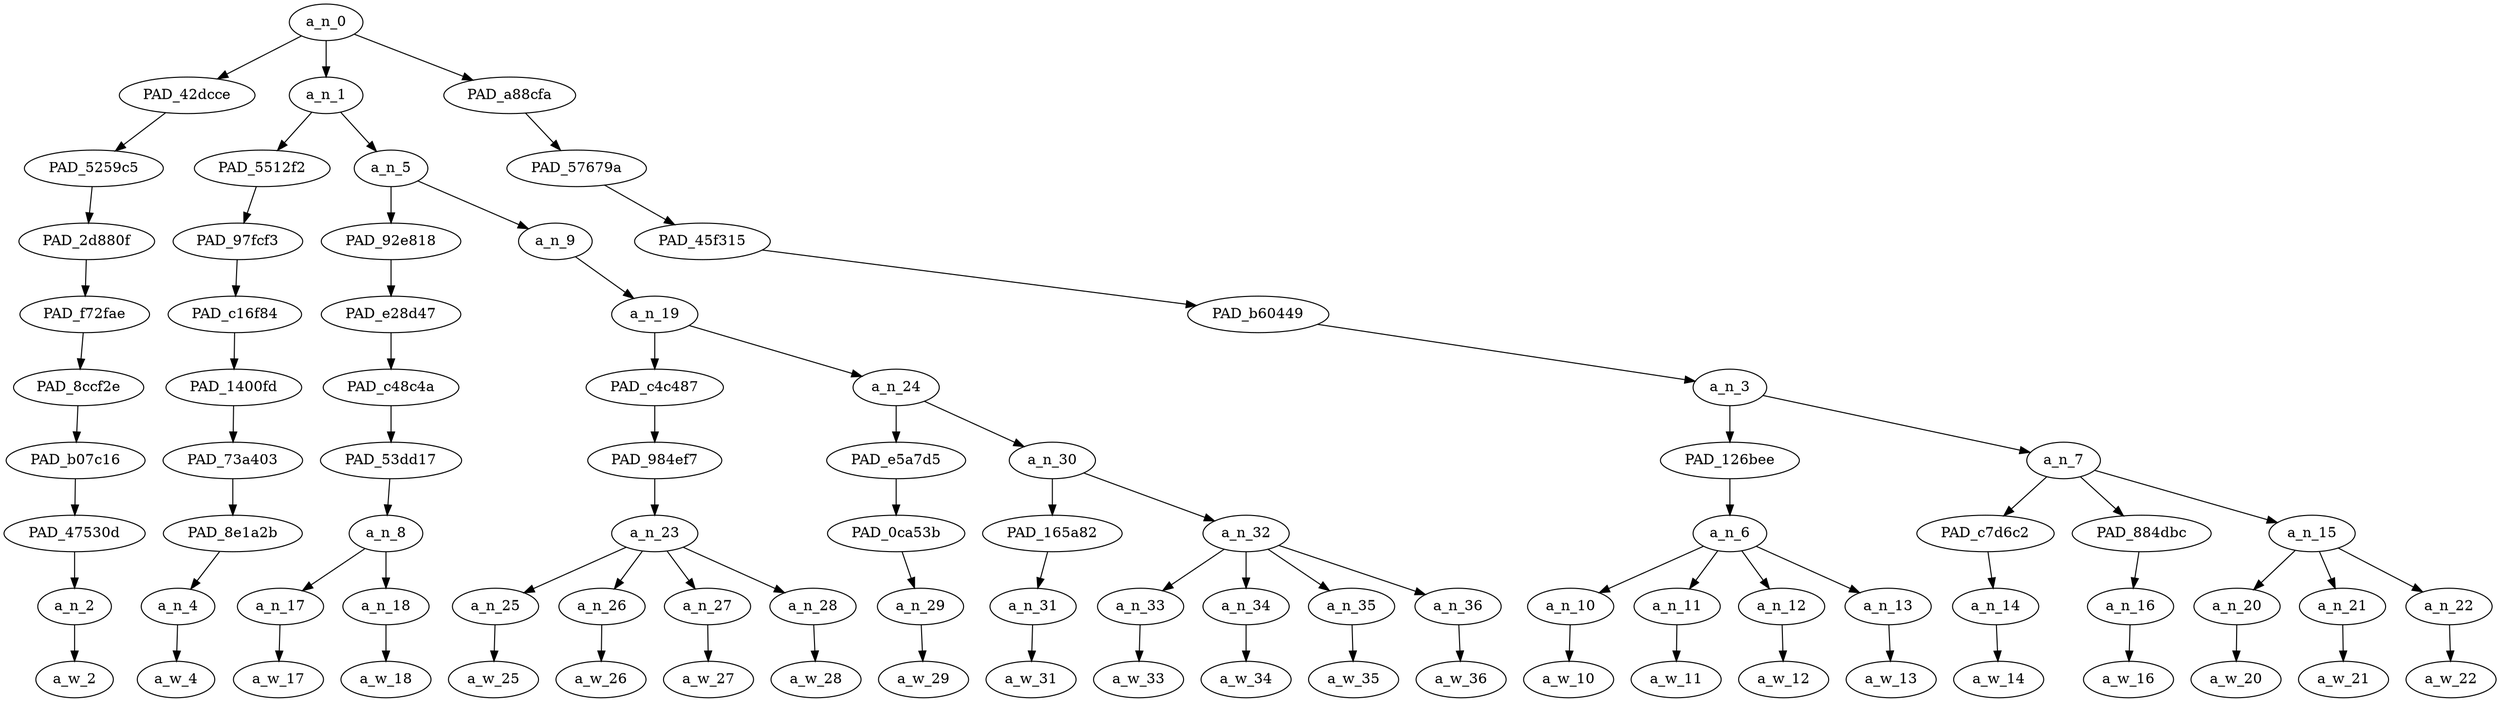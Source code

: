 strict digraph "" {
	a_n_0	[div_dir=1,
		index=0,
		level=9,
		pos="10.901041666666666,9!",
		text_span="[0, 1, 2, 3, 4, 5, 6, 7, 8, 9, 10, 11, 12, 13, 14, 15, 16, 17, 18, 19, 20, 21, 22]",
		value=1.00000001];
	PAD_42dcce	[div_dir=1,
		index=1,
		level=8,
		pos="13.0,8!",
		text_span="[13]",
		value=0.02826235];
	a_n_0 -> PAD_42dcce;
	a_n_1	[div_dir=1,
		index=0,
		level=8,
		pos="1.953125,8!",
		text_span="[0, 1, 2, 3, 4, 5, 6, 7, 8, 9, 10, 11, 12]",
		value=0.52970913];
	a_n_0 -> a_n_1;
	PAD_a88cfa	[div_dir=1,
		index=2,
		level=8,
		pos="17.75,8!",
		text_span="[14, 15, 16, 17, 18, 19, 20, 21, 22]",
		value=0.44189934];
	a_n_0 -> PAD_a88cfa;
	PAD_5259c5	[div_dir=1,
		index=2,
		level=7,
		pos="13.0,7!",
		text_span="[13]",
		value=0.02826235];
	PAD_42dcce -> PAD_5259c5;
	PAD_2d880f	[div_dir=1,
		index=3,
		level=6,
		pos="13.0,6!",
		text_span="[13]",
		value=0.02826235];
	PAD_5259c5 -> PAD_2d880f;
	PAD_f72fae	[div_dir=1,
		index=3,
		level=5,
		pos="13.0,5!",
		text_span="[13]",
		value=0.02826235];
	PAD_2d880f -> PAD_f72fae;
	PAD_8ccf2e	[div_dir=1,
		index=4,
		level=4,
		pos="13.0,4!",
		text_span="[13]",
		value=0.02826235];
	PAD_f72fae -> PAD_8ccf2e;
	PAD_b07c16	[div_dir=1,
		index=5,
		level=3,
		pos="13.0,3!",
		text_span="[13]",
		value=0.02826235];
	PAD_8ccf2e -> PAD_b07c16;
	PAD_47530d	[div_dir=1,
		index=6,
		level=2,
		pos="13.0,2!",
		text_span="[13]",
		value=0.02826235];
	PAD_b07c16 -> PAD_47530d;
	a_n_2	[div_dir=1,
		index=13,
		level=1,
		pos="13.0,1!",
		text_span="[13]",
		value=0.02826235];
	PAD_47530d -> a_n_2;
	a_w_2	[div_dir=0,
		index=13,
		level=0,
		pos="13,0!",
		text_span="[13]",
		value=and];
	a_n_2 -> a_w_2;
	PAD_5512f2	[div_dir=1,
		index=0,
		level=7,
		pos="0.0,7!",
		text_span="[0]",
		value=0.03419282];
	a_n_1 -> PAD_5512f2;
	a_n_5	[div_dir=1,
		index=1,
		level=7,
		pos="3.90625,7!",
		text_span="[1, 2, 3, 4, 5, 6, 7, 8, 9, 10, 11, 12]",
		value=0.49540650];
	a_n_1 -> a_n_5;
	PAD_97fcf3	[div_dir=1,
		index=0,
		level=6,
		pos="0.0,6!",
		text_span="[0]",
		value=0.03419282];
	PAD_5512f2 -> PAD_97fcf3;
	PAD_c16f84	[div_dir=1,
		index=0,
		level=5,
		pos="0.0,5!",
		text_span="[0]",
		value=0.03419282];
	PAD_97fcf3 -> PAD_c16f84;
	PAD_1400fd	[div_dir=1,
		index=0,
		level=4,
		pos="0.0,4!",
		text_span="[0]",
		value=0.03419282];
	PAD_c16f84 -> PAD_1400fd;
	PAD_73a403	[div_dir=1,
		index=0,
		level=3,
		pos="0.0,3!",
		text_span="[0]",
		value=0.03419282];
	PAD_1400fd -> PAD_73a403;
	PAD_8e1a2b	[div_dir=1,
		index=0,
		level=2,
		pos="0.0,2!",
		text_span="[0]",
		value=0.03419282];
	PAD_73a403 -> PAD_8e1a2b;
	a_n_4	[div_dir=1,
		index=0,
		level=1,
		pos="0.0,1!",
		text_span="[0]",
		value=0.03419282];
	PAD_8e1a2b -> a_n_4;
	a_w_4	[div_dir=0,
		index=0,
		level=0,
		pos="0,0!",
		text_span="[0]",
		value="<user>"];
	a_n_4 -> a_w_4;
	PAD_92e818	[div_dir=1,
		index=1,
		level=6,
		pos="1.5,6!",
		text_span="[1, 2]",
		value=0.06996512];
	a_n_5 -> PAD_92e818;
	a_n_9	[div_dir=1,
		index=2,
		level=6,
		pos="6.3125,6!",
		text_span="[3, 4, 5, 6, 7, 8, 9, 10, 11, 12]",
		value=0.42536146];
	a_n_5 -> a_n_9;
	PAD_e28d47	[div_dir=1,
		index=1,
		level=5,
		pos="1.5,5!",
		text_span="[1, 2]",
		value=0.06996512];
	PAD_92e818 -> PAD_e28d47;
	PAD_c48c4a	[div_dir=1,
		index=1,
		level=4,
		pos="1.5,4!",
		text_span="[1, 2]",
		value=0.06996512];
	PAD_e28d47 -> PAD_c48c4a;
	PAD_53dd17	[div_dir=1,
		index=1,
		level=3,
		pos="1.5,3!",
		text_span="[1, 2]",
		value=0.06996512];
	PAD_c48c4a -> PAD_53dd17;
	a_n_8	[div_dir=1,
		index=1,
		level=2,
		pos="1.5,2!",
		text_span="[1, 2]",
		value=0.06996512];
	PAD_53dd17 -> a_n_8;
	a_n_17	[div_dir=1,
		index=1,
		level=1,
		pos="1.0,1!",
		text_span="[1]",
		value=0.03599959];
	a_n_8 -> a_n_17;
	a_n_18	[div_dir=-1,
		index=2,
		level=1,
		pos="2.0,1!",
		text_span="[2]",
		value=0.03392395];
	a_n_8 -> a_n_18;
	a_w_17	[div_dir=0,
		index=1,
		level=0,
		pos="1,0!",
		text_span="[1]",
		value=well];
	a_n_17 -> a_w_17;
	a_w_18	[div_dir=0,
		index=2,
		level=0,
		pos="2,0!",
		text_span="[2]",
		value=done];
	a_n_18 -> a_w_18;
	a_n_19	[div_dir=1,
		index=2,
		level=5,
		pos="6.3125,5!",
		text_span="[3, 4, 5, 6, 7, 8, 9, 10, 11, 12]",
		value=0.42529178];
	a_n_9 -> a_n_19;
	PAD_c4c487	[div_dir=1,
		index=2,
		level=4,
		pos="4.5,4!",
		text_span="[3, 4, 5, 6]",
		value=0.15224084];
	a_n_19 -> PAD_c4c487;
	a_n_24	[div_dir=1,
		index=3,
		level=4,
		pos="8.125,4!",
		text_span="[7, 8, 9, 10, 11, 12]",
		value=0.27298125];
	a_n_19 -> a_n_24;
	PAD_984ef7	[div_dir=1,
		index=2,
		level=3,
		pos="4.5,3!",
		text_span="[3, 4, 5, 6]",
		value=0.15224084];
	PAD_c4c487 -> PAD_984ef7;
	a_n_23	[div_dir=1,
		index=2,
		level=2,
		pos="4.5,2!",
		text_span="[3, 4, 5, 6]",
		value=0.15224084];
	PAD_984ef7 -> a_n_23;
	a_n_25	[div_dir=1,
		index=3,
		level=1,
		pos="3.0,1!",
		text_span="[3]",
		value=0.03028198];
	a_n_23 -> a_n_25;
	a_n_26	[div_dir=-1,
		index=4,
		level=1,
		pos="4.0,1!",
		text_span="[4]",
		value=0.04088674];
	a_n_23 -> a_n_26;
	a_n_27	[div_dir=1,
		index=5,
		level=1,
		pos="5.0,1!",
		text_span="[5]",
		value=0.02762300];
	a_n_23 -> a_n_27;
	a_n_28	[div_dir=1,
		index=6,
		level=1,
		pos="6.0,1!",
		text_span="[6]",
		value=0.05333659];
	a_n_23 -> a_n_28;
	a_w_25	[div_dir=0,
		index=3,
		level=0,
		pos="3,0!",
		text_span="[3]",
		value=the];
	a_n_25 -> a_w_25;
	a_w_26	[div_dir=0,
		index=4,
		level=0,
		pos="4,0!",
		text_span="[4]",
		value=white];
	a_n_26 -> a_w_26;
	a_w_27	[div_dir=0,
		index=5,
		level=0,
		pos="5,0!",
		text_span="[5]",
		value=e];
	a_n_27 -> a_w_27;
	a_w_28	[div_dir=0,
		index=6,
		level=0,
		pos="6,0!",
		text_span="[6]",
		value=pawn];
	a_n_28 -> a_w_28;
	PAD_e5a7d5	[div_dir=-1,
		index=3,
		level=3,
		pos="7.0,3!",
		text_span="[7]",
		value=0.04022435];
	a_n_24 -> PAD_e5a7d5;
	a_n_30	[div_dir=1,
		index=4,
		level=3,
		pos="9.25,3!",
		text_span="[8, 9, 10, 11, 12]",
		value=0.23274559];
	a_n_24 -> a_n_30;
	PAD_0ca53b	[div_dir=-1,
		index=3,
		level=2,
		pos="7.0,2!",
		text_span="[7]",
		value=0.04022435];
	PAD_e5a7d5 -> PAD_0ca53b;
	a_n_29	[div_dir=-1,
		index=7,
		level=1,
		pos="7.0,1!",
		text_span="[7]",
		value=0.04022435];
	PAD_0ca53b -> a_n_29;
	a_w_29	[div_dir=0,
		index=7,
		level=0,
		pos="7,0!",
		text_span="[7]",
		value=promotes];
	a_n_29 -> a_w_29;
	PAD_165a82	[div_dir=1,
		index=4,
		level=2,
		pos="8.0,2!",
		text_span="[8]",
		value=0.02285754];
	a_n_30 -> PAD_165a82;
	a_n_32	[div_dir=1,
		index=5,
		level=2,
		pos="10.5,2!",
		text_span="[9, 10, 11, 12]",
		value=0.20979001];
	a_n_30 -> a_n_32;
	a_n_31	[div_dir=1,
		index=8,
		level=1,
		pos="8.0,1!",
		text_span="[8]",
		value=0.02285754];
	PAD_165a82 -> a_n_31;
	a_w_31	[div_dir=0,
		index=8,
		level=0,
		pos="8,0!",
		text_span="[8]",
		value=to];
	a_n_31 -> a_w_31;
	a_n_33	[div_dir=1,
		index=9,
		level=1,
		pos="9.0,1!",
		text_span="[9]",
		value=0.02037347];
	a_n_32 -> a_n_33;
	a_n_34	[div_dir=1,
		index=10,
		level=1,
		pos="10.0,1!",
		text_span="[10]",
		value=0.02087567];
	a_n_32 -> a_n_34;
	a_n_35	[div_dir=1,
		index=11,
		level=1,
		pos="11.0,1!",
		text_span="[11]",
		value=0.02941535];
	a_n_32 -> a_n_35;
	a_n_36	[div_dir=-1,
		index=12,
		level=1,
		pos="12.0,1!",
		text_span="[12]",
		value=0.13906884];
	a_n_32 -> a_n_36;
	a_w_33	[div_dir=0,
		index=9,
		level=0,
		pos="9,0!",
		text_span="[9]",
		value=all];
	a_n_33 -> a_w_33;
	a_w_34	[div_dir=0,
		index=10,
		level=0,
		pos="10,0!",
		text_span="[10]",
		value=possible];
	a_n_34 -> a_w_34;
	a_w_35	[div_dir=0,
		index=11,
		level=0,
		pos="11,0!",
		text_span="[11]",
		value=pieces];
	a_n_35 -> a_w_35;
	a_w_36	[div_dir=0,
		index=12,
		level=0,
		pos="12,0!",
		text_span="[12]",
		value=allumwandlung];
	a_n_36 -> a_w_36;
	PAD_57679a	[div_dir=1,
		index=3,
		level=7,
		pos="17.75,7!",
		text_span="[14, 15, 16, 17, 18, 19, 20, 21, 22]",
		value=0.44189934];
	PAD_a88cfa -> PAD_57679a;
	PAD_45f315	[div_dir=1,
		index=4,
		level=6,
		pos="17.75,6!",
		text_span="[14, 15, 16, 17, 18, 19, 20, 21, 22]",
		value=0.44189934];
	PAD_57679a -> PAD_45f315;
	PAD_b60449	[div_dir=1,
		index=4,
		level=5,
		pos="17.75,5!",
		text_span="[14, 15, 16, 17, 18, 19, 20, 21, 22]",
		value=0.44189934];
	PAD_45f315 -> PAD_b60449;
	a_n_3	[div_dir=1,
		index=5,
		level=4,
		pos="17.75,4!",
		text_span="[14, 15, 16, 17, 18, 19, 20, 21, 22]",
		value=0.44189934];
	PAD_b60449 -> a_n_3;
	PAD_126bee	[div_dir=1,
		index=6,
		level=3,
		pos="15.5,3!",
		text_span="[14, 15, 16, 17]",
		value=0.17566867];
	a_n_3 -> PAD_126bee;
	a_n_7	[div_dir=-1,
		index=7,
		level=3,
		pos="20.0,3!",
		text_span="[18, 19, 20, 21, 22]",
		value=0.26619348];
	a_n_3 -> a_n_7;
	a_n_6	[div_dir=1,
		index=7,
		level=2,
		pos="15.5,2!",
		text_span="[14, 15, 16, 17]",
		value=0.17566867];
	PAD_126bee -> a_n_6;
	a_n_10	[div_dir=1,
		index=14,
		level=1,
		pos="14.0,1!",
		text_span="[14]",
		value=0.02310766];
	a_n_6 -> a_n_10;
	a_n_11	[div_dir=1,
		index=15,
		level=1,
		pos="15.0,1!",
		text_span="[15]",
		value=0.03748276];
	a_n_6 -> a_n_11;
	a_n_12	[div_dir=-1,
		index=16,
		level=1,
		pos="16.0,1!",
		text_span="[16]",
		value=0.05090290];
	a_n_6 -> a_n_12;
	a_n_13	[div_dir=1,
		index=17,
		level=1,
		pos="17.0,1!",
		text_span="[17]",
		value=0.06405979];
	a_n_6 -> a_n_13;
	a_w_10	[div_dir=0,
		index=14,
		level=0,
		pos="14,0!",
		text_span="[14]",
		value=the1];
	a_n_10 -> a_w_10;
	a_w_11	[div_dir=0,
		index=15,
		level=0,
		pos="15,0!",
		text_span="[15]",
		value=black];
	a_n_11 -> a_w_11;
	a_w_12	[div_dir=0,
		index=16,
		level=0,
		pos="16,0!",
		text_span="[16]",
		value=pawn1];
	a_n_12 -> a_w_12;
	a_w_13	[div_dir=0,
		index=17,
		level=0,
		pos="17,0!",
		text_span="[17]",
		value=b7];
	a_n_13 -> a_w_13;
	PAD_c7d6c2	[div_dir=1,
		index=8,
		level=2,
		pos="18.0,2!",
		text_span="[18]",
		value=0.02662139];
	a_n_7 -> PAD_c7d6c2;
	PAD_884dbc	[div_dir=-1,
		index=10,
		level=2,
		pos="22.0,2!",
		text_span="[22]",
		value=0.15936536];
	a_n_7 -> PAD_884dbc;
	a_n_15	[div_dir=1,
		index=9,
		level=2,
		pos="20.0,2!",
		text_span="[19, 20, 21]",
		value=0.08016494];
	a_n_7 -> a_n_15;
	a_n_14	[div_dir=1,
		index=18,
		level=1,
		pos="18.0,1!",
		text_span="[18]",
		value=0.02662139];
	PAD_c7d6c2 -> a_n_14;
	a_w_14	[div_dir=0,
		index=18,
		level=0,
		pos="18,0!",
		text_span="[18]",
		value=makes];
	a_n_14 -> a_w_14;
	a_n_16	[div_dir=-1,
		index=22,
		level=1,
		pos="22.0,1!",
		text_span="[22]",
		value=0.15936536];
	PAD_884dbc -> a_n_16;
	a_w_16	[div_dir=0,
		index=22,
		level=0,
		pos="22,0!",
		text_span="[22]",
		value=pickaninny];
	a_n_16 -> a_w_16;
	a_n_20	[div_dir=1,
		index=19,
		level=1,
		pos="19.0,1!",
		text_span="[19]",
		value=0.02441862];
	a_n_15 -> a_n_20;
	a_n_21	[div_dir=1,
		index=20,
		level=1,
		pos="20.0,1!",
		text_span="[20]",
		value=0.02318793];
	a_n_15 -> a_n_21;
	a_n_22	[div_dir=-1,
		index=21,
		level=1,
		pos="21.0,1!",
		text_span="[21]",
		value=0.03252550];
	a_n_15 -> a_n_22;
	a_w_20	[div_dir=0,
		index=19,
		level=0,
		pos="19,0!",
		text_span="[19]",
		value=all1];
	a_n_20 -> a_w_20;
	a_w_21	[div_dir=0,
		index=20,
		level=0,
		pos="20,0!",
		text_span="[20]",
		value=possible1];
	a_n_21 -> a_w_21;
	a_w_22	[div_dir=0,
		index=21,
		level=0,
		pos="21,0!",
		text_span="[21]",
		value=moves];
	a_n_22 -> a_w_22;
}
